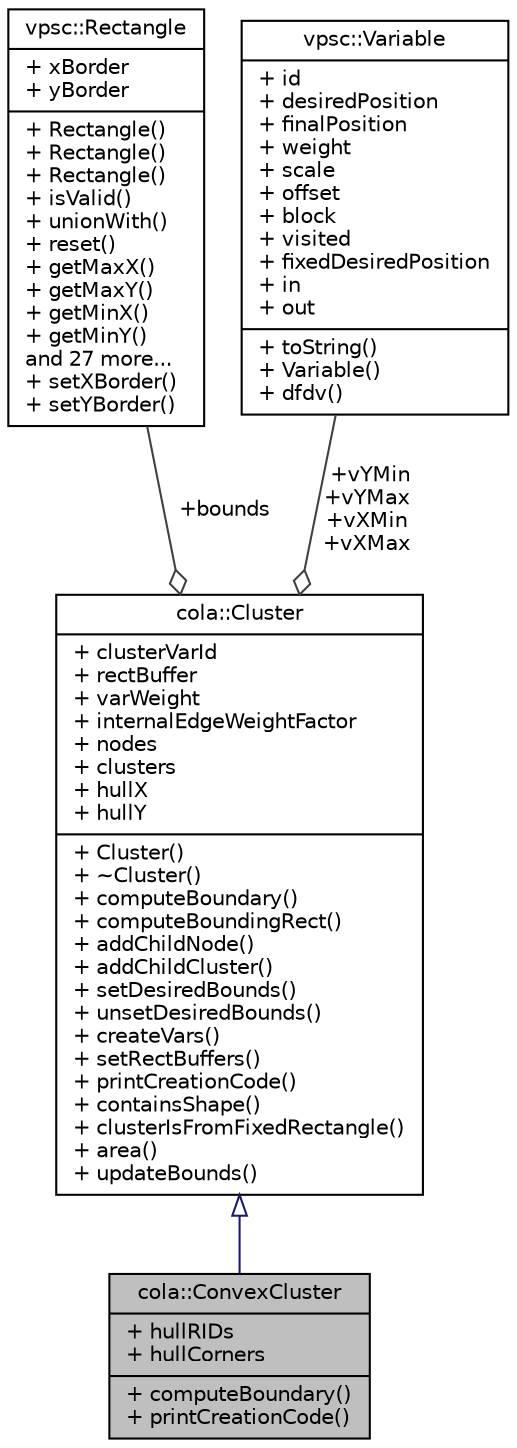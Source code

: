 digraph "cola::ConvexCluster"
{
  edge [fontname="Helvetica",fontsize="10",labelfontname="Helvetica",labelfontsize="10"];
  node [fontname="Helvetica",fontsize="10",shape=record];
  Node1 [label="{cola::ConvexCluster\n|+ hullRIDs\l+ hullCorners\l|+ computeBoundary()\l+ printCreationCode()\l}",height=0.2,width=0.4,color="black", fillcolor="grey75", style="filled" fontcolor="black"];
  Node2 -> Node1 [dir="back",color="midnightblue",fontsize="10",style="solid",arrowtail="onormal",fontname="Helvetica"];
  Node2 [label="{cola::Cluster\n|+ clusterVarId\l+ rectBuffer\l+ varWeight\l+ internalEdgeWeightFactor\l+ nodes\l+ clusters\l+ hullX\l+ hullY\l|+ Cluster()\l+ ~Cluster()\l+ computeBoundary()\l+ computeBoundingRect()\l+ addChildNode()\l+ addChildCluster()\l+ setDesiredBounds()\l+ unsetDesiredBounds()\l+ createVars()\l+ setRectBuffers()\l+ printCreationCode()\l+ containsShape()\l+ clusterIsFromFixedRectangle()\l+ area()\l+ updateBounds()\l}",height=0.2,width=0.4,color="black", fillcolor="white", style="filled",URL="$classcola_1_1Cluster.html",tooltip="A cluster defines a hierarchical partitioning over the nodes which should be kept disjoint by the lay..."];
  Node3 -> Node2 [color="grey25",fontsize="10",style="solid",label=" +bounds" ,arrowhead="odiamond",fontname="Helvetica"];
  Node3 [label="{vpsc::Rectangle\n|+ xBorder\l+ yBorder\l|+ Rectangle()\l+ Rectangle()\l+ Rectangle()\l+ isValid()\l+ unionWith()\l+ reset()\l+ getMaxX()\l+ getMaxY()\l+ getMinX()\l+ getMinY()\land 27 more...\l+ setXBorder()\l+ setYBorder()\l}",height=0.2,width=0.4,color="black", fillcolor="white", style="filled",URL="$classvpsc_1_1Rectangle.html",tooltip="A rectangle represents a fixed-size shape in the diagram that may be moved to prevent overlaps and sa..."];
  Node4 -> Node2 [color="grey25",fontsize="10",style="solid",label=" +vYMin\n+vYMax\n+vXMin\n+vXMax" ,arrowhead="odiamond",fontname="Helvetica"];
  Node4 [label="{vpsc::Variable\n|+ id\l+ desiredPosition\l+ finalPosition\l+ weight\l+ scale\l+ offset\l+ block\l+ visited\l+ fixedDesiredPosition\l+ in\l+ out\l|+ toString()\l+ Variable()\l+ dfdv()\l}",height=0.2,width=0.4,color="black", fillcolor="white", style="filled",URL="$classvpsc_1_1Variable.html",tooltip="A variable is comprised of an ideal position, final position and a weight."];
}
